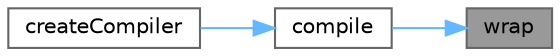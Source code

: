 digraph "wrap"
{
 // INTERACTIVE_SVG=YES
 // LATEX_PDF_SIZE
  bgcolor="transparent";
  edge [fontname=Helvetica,fontsize=10,labelfontname=Helvetica,labelfontsize=10];
  node [fontname=Helvetica,fontsize=10,shape=box,height=0.2,width=0.4];
  rankdir="RL";
  Node1 [id="Node000001",label="wrap",height=0.2,width=0.4,color="gray40", fillcolor="grey60", style="filled", fontcolor="black",tooltip=" "];
  Node1 -> Node2 [id="edge1_Node000001_Node000002",dir="back",color="steelblue1",style="solid",tooltip=" "];
  Node2 [id="Node000002",label="compile",height=0.2,width=0.4,color="grey40", fillcolor="white", style="filled",URL="$d5/db5/a00374_aa5ba8fc82448cfd208a589ee41c61a9b.html#aa5ba8fc82448cfd208a589ee41c61a9b",tooltip=" "];
  Node2 -> Node3 [id="edge2_Node000002_Node000003",dir="back",color="steelblue1",style="solid",tooltip=" "];
  Node3 [id="Node000003",label="createCompiler",height=0.2,width=0.4,color="grey40", fillcolor="white", style="filled",URL="$d1/d1a/a01285_ae5648b4ad6dab45d1bf3b8bee7aee3f0.html#ae5648b4ad6dab45d1bf3b8bee7aee3f0",tooltip=" "];
}
